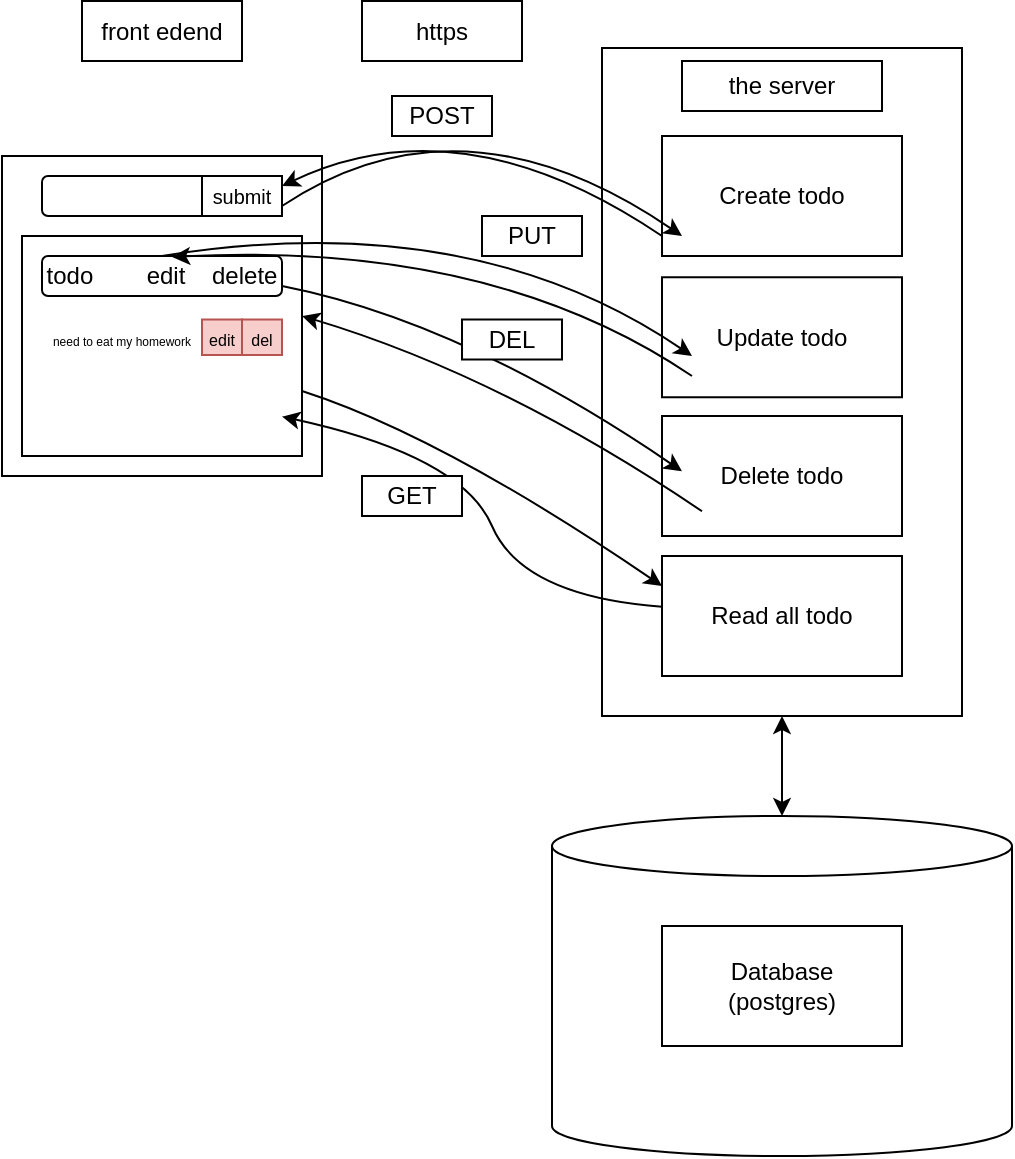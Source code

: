 <mxfile version="23.1.7" type="github">
  <diagram name="Page-1" id="SCsTlHc8ZbP4TBymXfw1">
    <mxGraphModel dx="926" dy="493" grid="1" gridSize="10" guides="1" tooltips="1" connect="1" arrows="1" fold="1" page="1" pageScale="1" pageWidth="850" pageHeight="1100" math="0" shadow="0">
      <root>
        <mxCell id="0" />
        <mxCell id="1" parent="0" />
        <mxCell id="StgJ1e9NS6PaPS7kK_Qx-1" value="" style="rounded=0;whiteSpace=wrap;html=1;" parent="1" vertex="1">
          <mxGeometry x="180" y="440" width="160" height="160" as="geometry" />
        </mxCell>
        <mxCell id="StgJ1e9NS6PaPS7kK_Qx-3" value="" style="rounded=0;whiteSpace=wrap;html=1;" parent="1" vertex="1">
          <mxGeometry x="190" y="480" width="140" height="110" as="geometry" />
        </mxCell>
        <mxCell id="StgJ1e9NS6PaPS7kK_Qx-4" value="todo&amp;nbsp; &amp;nbsp; &amp;nbsp; &amp;nbsp; edit&amp;nbsp; &amp;nbsp; delete" style="rounded=1;whiteSpace=wrap;html=1;" parent="1" vertex="1">
          <mxGeometry x="200" y="490" width="120" height="20" as="geometry" />
        </mxCell>
        <mxCell id="X3XGAT0AVOaRNxp9IKyi-4" value="" style="rounded=1;whiteSpace=wrap;html=1;" vertex="1" parent="1">
          <mxGeometry x="200" y="450" width="120" height="20" as="geometry" />
        </mxCell>
        <mxCell id="X3XGAT0AVOaRNxp9IKyi-5" value="&lt;h5&gt;&lt;font style=&quot;font-weight: normal;&quot; face=&quot;Helvetica&quot;&gt;submit&lt;/font&gt;&lt;/h5&gt;" style="rounded=0;whiteSpace=wrap;html=1;" vertex="1" parent="1">
          <mxGeometry x="280" y="450" width="40" height="20" as="geometry" />
        </mxCell>
        <mxCell id="X3XGAT0AVOaRNxp9IKyi-6" value="front edend" style="rounded=0;whiteSpace=wrap;html=1;" vertex="1" parent="1">
          <mxGeometry x="220" y="362.5" width="80" height="30" as="geometry" />
        </mxCell>
        <mxCell id="X3XGAT0AVOaRNxp9IKyi-8" value="https" style="rounded=0;whiteSpace=wrap;html=1;" vertex="1" parent="1">
          <mxGeometry x="360" y="362.5" width="80" height="30" as="geometry" />
        </mxCell>
        <mxCell id="X3XGAT0AVOaRNxp9IKyi-15" value="&lt;font style=&quot;font-size: 8px;&quot;&gt;edit&lt;/font&gt;" style="rounded=0;whiteSpace=wrap;html=1;fillColor=#f8cecc;strokeColor=#b85450;" vertex="1" parent="1">
          <mxGeometry x="280" y="521.75" width="20" height="17.75" as="geometry" />
        </mxCell>
        <mxCell id="X3XGAT0AVOaRNxp9IKyi-18" value="&lt;font style=&quot;font-size: 6px;&quot;&gt;need to eat my homework&lt;/font&gt;" style="text;html=1;align=center;verticalAlign=middle;whiteSpace=wrap;rounded=0;" vertex="1" parent="1">
          <mxGeometry x="200" y="516" width="80" height="30" as="geometry" />
        </mxCell>
        <mxCell id="X3XGAT0AVOaRNxp9IKyi-19" value="&lt;font style=&quot;font-size: 8px;&quot;&gt;del&lt;/font&gt;" style="rounded=0;whiteSpace=wrap;html=1;fillColor=#f8cecc;strokeColor=#b85450;" vertex="1" parent="1">
          <mxGeometry x="300" y="521.75" width="20" height="17.75" as="geometry" />
        </mxCell>
        <mxCell id="X3XGAT0AVOaRNxp9IKyi-20" value="" style="rounded=0;whiteSpace=wrap;html=1;" vertex="1" parent="1">
          <mxGeometry x="480" y="386" width="180" height="334" as="geometry" />
        </mxCell>
        <mxCell id="X3XGAT0AVOaRNxp9IKyi-21" value="the server" style="rounded=0;whiteSpace=wrap;html=1;" vertex="1" parent="1">
          <mxGeometry x="520" y="392.5" width="100" height="25" as="geometry" />
        </mxCell>
        <mxCell id="X3XGAT0AVOaRNxp9IKyi-22" value="Create todo" style="rounded=0;whiteSpace=wrap;html=1;" vertex="1" parent="1">
          <mxGeometry x="510" y="430" width="120" height="60" as="geometry" />
        </mxCell>
        <mxCell id="X3XGAT0AVOaRNxp9IKyi-23" value="Update todo" style="rounded=0;whiteSpace=wrap;html=1;" vertex="1" parent="1">
          <mxGeometry x="510" y="500.63" width="120" height="60" as="geometry" />
        </mxCell>
        <mxCell id="X3XGAT0AVOaRNxp9IKyi-24" value="Delete todo" style="rounded=0;whiteSpace=wrap;html=1;" vertex="1" parent="1">
          <mxGeometry x="510" y="570" width="120" height="60" as="geometry" />
        </mxCell>
        <mxCell id="X3XGAT0AVOaRNxp9IKyi-25" value="Read all todo" style="rounded=0;whiteSpace=wrap;html=1;" vertex="1" parent="1">
          <mxGeometry x="510" y="640" width="120" height="60" as="geometry" />
        </mxCell>
        <mxCell id="X3XGAT0AVOaRNxp9IKyi-28" value="" style="curved=1;endArrow=classic;html=1;rounded=0;" edge="1" parent="1" source="X3XGAT0AVOaRNxp9IKyi-25">
          <mxGeometry width="50" height="50" relative="1" as="geometry">
            <mxPoint x="470" y="633.3" as="sourcePoint" />
            <mxPoint x="320" y="570.312" as="targetPoint" />
            <Array as="points">
              <mxPoint x="440" y="660" />
              <mxPoint x="410" y="590" />
            </Array>
          </mxGeometry>
        </mxCell>
        <mxCell id="X3XGAT0AVOaRNxp9IKyi-29" value="" style="curved=1;endArrow=classic;html=1;rounded=0;entryX=0;entryY=0.25;entryDx=0;entryDy=0;" edge="1" parent="1" source="StgJ1e9NS6PaPS7kK_Qx-3" target="X3XGAT0AVOaRNxp9IKyi-25">
          <mxGeometry width="50" height="50" relative="1" as="geometry">
            <mxPoint x="520" y="675" as="sourcePoint" />
            <mxPoint x="330" y="580.312" as="targetPoint" />
            <Array as="points">
              <mxPoint x="400" y="580" />
            </Array>
          </mxGeometry>
        </mxCell>
        <mxCell id="X3XGAT0AVOaRNxp9IKyi-30" value="" style="curved=1;endArrow=classic;html=1;rounded=0;entryX=0;entryY=0.25;entryDx=0;entryDy=0;exitX=1;exitY=0.75;exitDx=0;exitDy=0;" edge="1" parent="1" source="StgJ1e9NS6PaPS7kK_Qx-4">
          <mxGeometry width="50" height="50" relative="1" as="geometry">
            <mxPoint x="340" y="500.63" as="sourcePoint" />
            <mxPoint x="520" y="597.63" as="targetPoint" />
            <Array as="points">
              <mxPoint x="410" y="522.63" />
            </Array>
          </mxGeometry>
        </mxCell>
        <mxCell id="X3XGAT0AVOaRNxp9IKyi-31" value="" style="curved=1;endArrow=classic;html=1;rounded=0;entryX=1;entryY=0.25;entryDx=0;entryDy=0;" edge="1" parent="1" target="X3XGAT0AVOaRNxp9IKyi-5">
          <mxGeometry width="50" height="50" relative="1" as="geometry">
            <mxPoint x="510" y="480" as="sourcePoint" />
            <mxPoint x="310" y="382.37" as="targetPoint" />
            <Array as="points">
              <mxPoint x="410" y="412.37" />
            </Array>
          </mxGeometry>
        </mxCell>
        <mxCell id="X3XGAT0AVOaRNxp9IKyi-32" value="" style="curved=1;endArrow=classic;html=1;rounded=0;entryX=0.542;entryY=0.025;entryDx=0;entryDy=0;entryPerimeter=0;" edge="1" parent="1" target="StgJ1e9NS6PaPS7kK_Qx-4">
          <mxGeometry width="50" height="50" relative="1" as="geometry">
            <mxPoint x="525" y="550" as="sourcePoint" />
            <mxPoint x="325" y="473.37" as="targetPoint" />
            <Array as="points">
              <mxPoint x="425" y="482.37" />
            </Array>
          </mxGeometry>
        </mxCell>
        <mxCell id="X3XGAT0AVOaRNxp9IKyi-33" value="" style="curved=1;endArrow=classic;html=1;rounded=0;entryX=0;entryY=0.25;entryDx=0;entryDy=0;exitX=0.5;exitY=0;exitDx=0;exitDy=0;" edge="1" parent="1" source="StgJ1e9NS6PaPS7kK_Qx-4">
          <mxGeometry width="50" height="50" relative="1" as="geometry">
            <mxPoint x="325" y="468.37" as="sourcePoint" />
            <mxPoint x="525" y="540" as="targetPoint" />
            <Array as="points">
              <mxPoint x="415" y="465" />
            </Array>
          </mxGeometry>
        </mxCell>
        <mxCell id="X3XGAT0AVOaRNxp9IKyi-34" value="" style="curved=1;endArrow=classic;html=1;rounded=0;entryX=0;entryY=0.25;entryDx=0;entryDy=0;exitX=1;exitY=0.75;exitDx=0;exitDy=0;" edge="1" parent="1" source="X3XGAT0AVOaRNxp9IKyi-5">
          <mxGeometry width="50" height="50" relative="1" as="geometry">
            <mxPoint x="320" y="387.37" as="sourcePoint" />
            <mxPoint x="520" y="480" as="targetPoint" />
            <Array as="points">
              <mxPoint x="410" y="405" />
            </Array>
          </mxGeometry>
        </mxCell>
        <mxCell id="X3XGAT0AVOaRNxp9IKyi-35" value="" style="curved=1;endArrow=classic;html=1;rounded=0;entryX=1;entryY=1;entryDx=0;entryDy=0;" edge="1" parent="1">
          <mxGeometry width="50" height="50" relative="1" as="geometry">
            <mxPoint x="530" y="617.63" as="sourcePoint" />
            <mxPoint x="330" y="520" as="targetPoint" />
            <Array as="points">
              <mxPoint x="430" y="550" />
            </Array>
          </mxGeometry>
        </mxCell>
        <mxCell id="X3XGAT0AVOaRNxp9IKyi-36" value="POST" style="rounded=0;whiteSpace=wrap;html=1;" vertex="1" parent="1">
          <mxGeometry x="375" y="410" width="50" height="20" as="geometry" />
        </mxCell>
        <mxCell id="X3XGAT0AVOaRNxp9IKyi-38" value="PUT" style="rounded=0;whiteSpace=wrap;html=1;" vertex="1" parent="1">
          <mxGeometry x="420" y="470" width="50" height="20" as="geometry" />
        </mxCell>
        <mxCell id="X3XGAT0AVOaRNxp9IKyi-40" value="DEL" style="rounded=0;whiteSpace=wrap;html=1;" vertex="1" parent="1">
          <mxGeometry x="410" y="521.75" width="50" height="20" as="geometry" />
        </mxCell>
        <mxCell id="X3XGAT0AVOaRNxp9IKyi-41" value="GET" style="rounded=0;whiteSpace=wrap;html=1;" vertex="1" parent="1">
          <mxGeometry x="360" y="600" width="50" height="20" as="geometry" />
        </mxCell>
        <mxCell id="X3XGAT0AVOaRNxp9IKyi-42" value="" style="shape=cylinder3;whiteSpace=wrap;html=1;boundedLbl=1;backgroundOutline=1;size=15;" vertex="1" parent="1">
          <mxGeometry x="455" y="770" width="230" height="170" as="geometry" />
        </mxCell>
        <mxCell id="X3XGAT0AVOaRNxp9IKyi-43" value="Database&lt;br&gt;(postgres)" style="rounded=0;whiteSpace=wrap;html=1;" vertex="1" parent="1">
          <mxGeometry x="510" y="825" width="120" height="60" as="geometry" />
        </mxCell>
        <mxCell id="X3XGAT0AVOaRNxp9IKyi-44" value="" style="endArrow=classic;startArrow=classic;html=1;rounded=0;" edge="1" parent="1" source="X3XGAT0AVOaRNxp9IKyi-42" target="X3XGAT0AVOaRNxp9IKyi-20">
          <mxGeometry width="50" height="50" relative="1" as="geometry">
            <mxPoint x="540" y="790" as="sourcePoint" />
            <mxPoint x="590" y="740" as="targetPoint" />
          </mxGeometry>
        </mxCell>
      </root>
    </mxGraphModel>
  </diagram>
</mxfile>
